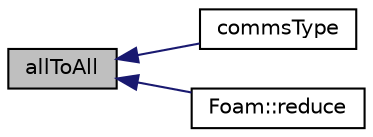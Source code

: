 digraph "allToAll"
{
  bgcolor="transparent";
  edge [fontname="Helvetica",fontsize="10",labelfontname="Helvetica",labelfontsize="10"];
  node [fontname="Helvetica",fontsize="10",shape=record];
  rankdir="LR";
  Node1 [label="allToAll",height=0.2,width=0.4,color="black", fillcolor="grey75", style="filled", fontcolor="black"];
  Node1 -> Node2 [dir="back",color="midnightblue",fontsize="10",style="solid",fontname="Helvetica"];
  Node2 [label="commsType",height=0.2,width=0.4,color="black",URL="$a02878.html#a196281c32ccd82813f46c7cfc6af4668",tooltip="Set the communications type of the stream. "];
  Node1 -> Node3 [dir="back",color="midnightblue",fontsize="10",style="solid",fontname="Helvetica"];
  Node3 [label="Foam::reduce",height=0.2,width=0.4,color="black",URL="$a10909.html#a198db03d1235327d8dae4f5c325f67dd"];
}
